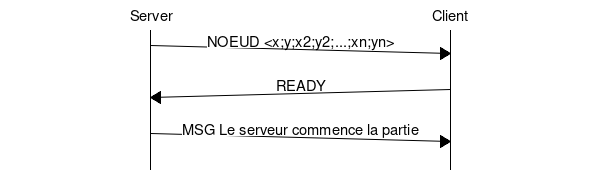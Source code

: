 msc {
	arcgradient = 8;

	a [label="Server"], b [label="Client"];

	a=>b [label="NOEUD <x;y;x2;y2;...;xn;yn>"];
	b=>a [label="READY"];
	a=>b [label="MSG Le serveur commence la partie"];
}
